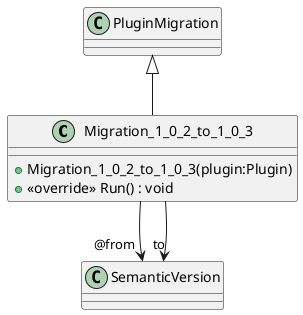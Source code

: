 @startuml
class Migration_1_0_2_to_1_0_3 {
    + Migration_1_0_2_to_1_0_3(plugin:Plugin)
    + <<override>> Run() : void
}
PluginMigration <|-- Migration_1_0_2_to_1_0_3
Migration_1_0_2_to_1_0_3 --> "@from" SemanticVersion
Migration_1_0_2_to_1_0_3 --> "to" SemanticVersion
@enduml
